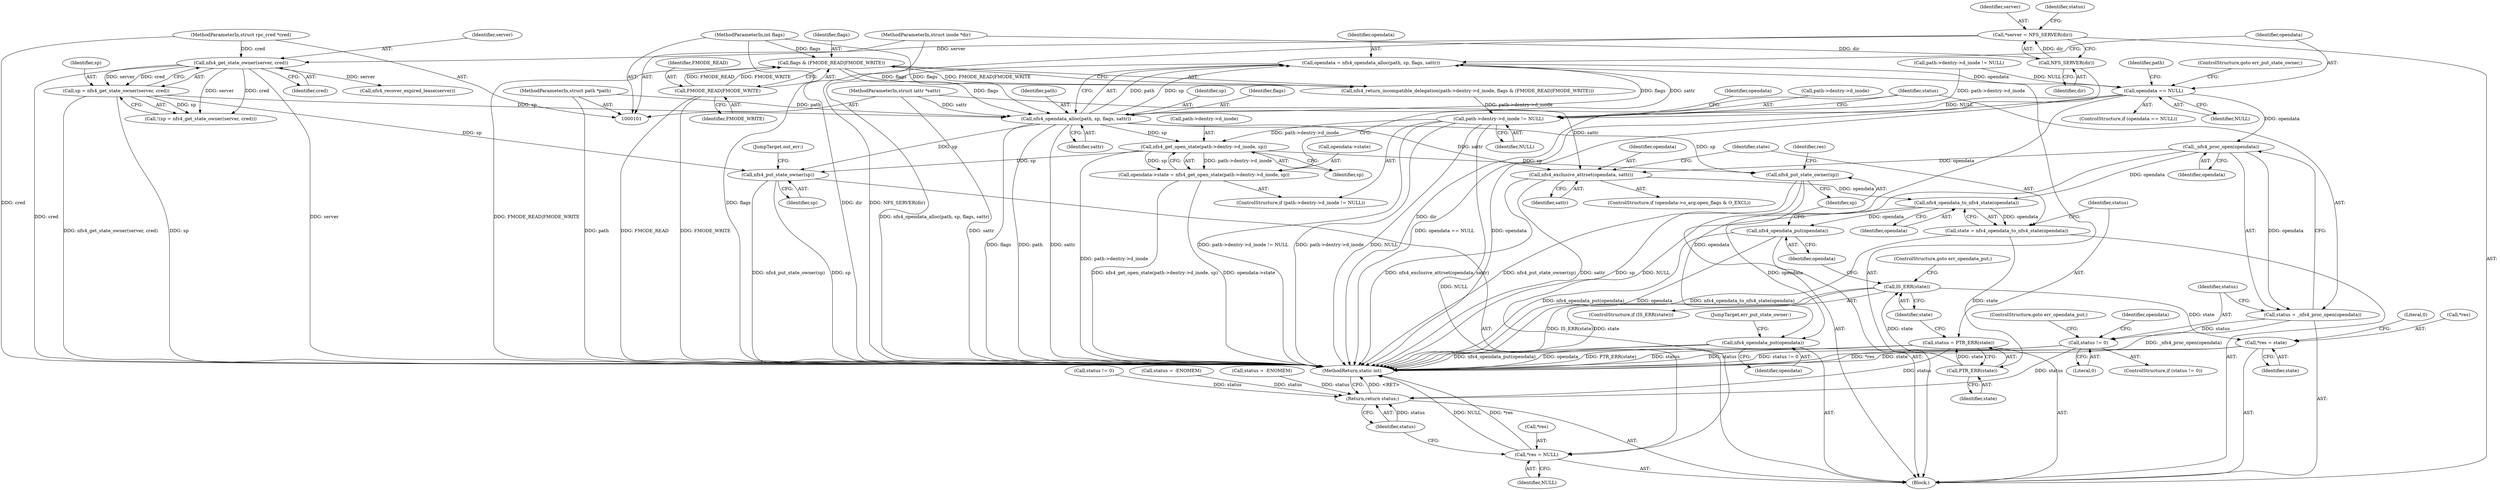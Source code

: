 digraph "1_linux_dc0b027dfadfcb8a5504f7d8052754bf8d501ab9_1@API" {
"1000168" [label="(Call,opendata = nfs4_opendata_alloc(path, sp, flags, sattr))"];
"1000170" [label="(Call,nfs4_opendata_alloc(path, sp, flags, sattr))"];
"1000103" [label="(MethodParameterIn,struct path *path)"];
"1000127" [label="(Call,sp = nfs4_get_state_owner(server, cred))"];
"1000129" [label="(Call,nfs4_get_state_owner(server, cred))"];
"1000115" [label="(Call,*server = NFS_SERVER(dir))"];
"1000117" [label="(Call,NFS_SERVER(dir))"];
"1000102" [label="(MethodParameterIn,struct inode *dir)"];
"1000106" [label="(MethodParameterIn,struct rpc_cred *cred)"];
"1000159" [label="(Call,flags & (FMODE_READ|FMODE_WRITE))"];
"1000104" [label="(MethodParameterIn,int flags)"];
"1000161" [label="(Call,FMODE_READ|FMODE_WRITE)"];
"1000105" [label="(MethodParameterIn,struct iattr *sattr)"];
"1000176" [label="(Call,opendata == NULL)"];
"1000181" [label="(Call,path->dentry->d_inode != NULL)"];
"1000192" [label="(Call,nfs4_get_open_state(path->dentry->d_inode, sp))"];
"1000188" [label="(Call,opendata->state = nfs4_get_open_state(path->dentry->d_inode, sp))"];
"1000233" [label="(Call,nfs4_put_state_owner(sp))"];
"1000245" [label="(Call,nfs4_put_state_owner(sp))"];
"1000248" [label="(Call,*res = NULL)"];
"1000201" [label="(Call,_nfs4_proc_open(opendata))"];
"1000199" [label="(Call,status = _nfs4_proc_open(opendata))"];
"1000204" [label="(Call,status != 0)"];
"1000252" [label="(Return,return status;)"];
"1000216" [label="(Call,nfs4_exclusive_attrset(opendata, sattr))"];
"1000221" [label="(Call,nfs4_opendata_to_nfs4_state(opendata))"];
"1000219" [label="(Call,state = nfs4_opendata_to_nfs4_state(opendata))"];
"1000225" [label="(Call,PTR_ERR(state))"];
"1000223" [label="(Call,status = PTR_ERR(state))"];
"1000228" [label="(Call,IS_ERR(state))"];
"1000235" [label="(Call,*res = state)"];
"1000231" [label="(Call,nfs4_opendata_put(opendata))"];
"1000242" [label="(Call,nfs4_opendata_put(opendata))"];
"1000219" [label="(Call,state = nfs4_opendata_to_nfs4_state(opendata))"];
"1000249" [label="(Call,*res)"];
"1000116" [label="(Identifier,server)"];
"1000245" [label="(Call,nfs4_put_state_owner(sp))"];
"1000163" [label="(Identifier,FMODE_WRITE)"];
"1000161" [label="(Call,FMODE_READ|FMODE_WRITE)"];
"1000176" [label="(Call,opendata == NULL)"];
"1000199" [label="(Call,status = _nfs4_proc_open(opendata))"];
"1000232" [label="(Identifier,opendata)"];
"1000179" [label="(ControlStructure,goto err_put_state_owner;)"];
"1000192" [label="(Call,nfs4_get_open_state(path->dentry->d_inode, sp))"];
"1000229" [label="(Identifier,state)"];
"1000254" [label="(MethodReturn,static int)"];
"1000230" [label="(ControlStructure,goto err_opendata_put;)"];
"1000172" [label="(Identifier,sp)"];
"1000222" [label="(Identifier,opendata)"];
"1000212" [label="(Identifier,opendata)"];
"1000228" [label="(Call,IS_ERR(state))"];
"1000118" [label="(Identifier,dir)"];
"1000104" [label="(MethodParameterIn,int flags)"];
"1000243" [label="(Identifier,opendata)"];
"1000127" [label="(Call,sp = nfs4_get_state_owner(server, cred))"];
"1000177" [label="(Identifier,opendata)"];
"1000203" [label="(ControlStructure,if (status != 0))"];
"1000170" [label="(Call,nfs4_opendata_alloc(path, sp, flags, sattr))"];
"1000236" [label="(Call,*res)"];
"1000205" [label="(Identifier,status)"];
"1000131" [label="(Identifier,cred)"];
"1000174" [label="(Identifier,sattr)"];
"1000164" [label="(Call,status = -ENOMEM)"];
"1000184" [label="(Identifier,path)"];
"1000190" [label="(Identifier,opendata)"];
"1000182" [label="(Call,path->dentry->d_inode)"];
"1000141" [label="(Call,status != 0)"];
"1000233" [label="(Call,nfs4_put_state_owner(sp))"];
"1000126" [label="(Call,!(sp = nfs4_get_state_owner(server, cred)))"];
"1000221" [label="(Call,nfs4_opendata_to_nfs4_state(opendata))"];
"1000207" [label="(ControlStructure,goto err_opendata_put;)"];
"1000235" [label="(Call,*res = state)"];
"1000244" [label="(JumpTarget,err_put_state_owner:)"];
"1000237" [label="(Identifier,res)"];
"1000231" [label="(Call,nfs4_opendata_put(opendata))"];
"1000117" [label="(Call,NFS_SERVER(dir))"];
"1000251" [label="(Identifier,NULL)"];
"1000160" [label="(Identifier,flags)"];
"1000217" [label="(Identifier,opendata)"];
"1000240" [label="(Literal,0)"];
"1000224" [label="(Identifier,status)"];
"1000138" [label="(Call,nfs4_recover_expired_lease(server))"];
"1000103" [label="(MethodParameterIn,struct path *path)"];
"1000129" [label="(Call,nfs4_get_state_owner(server, cred))"];
"1000128" [label="(Identifier,sp)"];
"1000225" [label="(Call,PTR_ERR(state))"];
"1000187" [label="(Identifier,NULL)"];
"1000115" [label="(Call,*server = NFS_SERVER(dir))"];
"1000201" [label="(Call,_nfs4_proc_open(opendata))"];
"1000122" [label="(Identifier,status)"];
"1000130" [label="(Identifier,server)"];
"1000169" [label="(Identifier,opendata)"];
"1000189" [label="(Call,opendata->state)"];
"1000247" [label="(JumpTarget,out_err:)"];
"1000168" [label="(Call,opendata = nfs4_opendata_alloc(path, sp, flags, sattr))"];
"1000188" [label="(Call,opendata->state = nfs4_get_open_state(path->dentry->d_inode, sp))"];
"1000181" [label="(Call,path->dentry->d_inode != NULL)"];
"1000200" [label="(Identifier,status)"];
"1000159" [label="(Call,flags & (FMODE_READ|FMODE_WRITE))"];
"1000206" [label="(Literal,0)"];
"1000121" [label="(Call,status = -ENOMEM)"];
"1000220" [label="(Identifier,state)"];
"1000153" [label="(Call,nfs4_return_incompatible_delegation(path->dentry->d_inode, flags & (FMODE_READ|FMODE_WRITE)))"];
"1000218" [label="(Identifier,sattr)"];
"1000180" [label="(ControlStructure,if (path->dentry->d_inode != NULL))"];
"1000223" [label="(Call,status = PTR_ERR(state))"];
"1000253" [label="(Identifier,status)"];
"1000234" [label="(Identifier,sp)"];
"1000202" [label="(Identifier,opendata)"];
"1000248" [label="(Call,*res = NULL)"];
"1000246" [label="(Identifier,sp)"];
"1000198" [label="(Identifier,sp)"];
"1000146" [label="(Call,path->dentry->d_inode != NULL)"];
"1000175" [label="(ControlStructure,if (opendata == NULL))"];
"1000162" [label="(Identifier,FMODE_READ)"];
"1000108" [label="(Block,)"];
"1000204" [label="(Call,status != 0)"];
"1000216" [label="(Call,nfs4_exclusive_attrset(opendata, sattr))"];
"1000242" [label="(Call,nfs4_opendata_put(opendata))"];
"1000102" [label="(MethodParameterIn,struct inode *dir)"];
"1000178" [label="(Identifier,NULL)"];
"1000173" [label="(Identifier,flags)"];
"1000208" [label="(ControlStructure,if (opendata->o_arg.open_flags & O_EXCL))"];
"1000238" [label="(Identifier,state)"];
"1000227" [label="(ControlStructure,if (IS_ERR(state)))"];
"1000105" [label="(MethodParameterIn,struct iattr *sattr)"];
"1000193" [label="(Call,path->dentry->d_inode)"];
"1000252" [label="(Return,return status;)"];
"1000106" [label="(MethodParameterIn,struct rpc_cred *cred)"];
"1000226" [label="(Identifier,state)"];
"1000171" [label="(Identifier,path)"];
"1000168" -> "1000108"  [label="AST: "];
"1000168" -> "1000170"  [label="CFG: "];
"1000169" -> "1000168"  [label="AST: "];
"1000170" -> "1000168"  [label="AST: "];
"1000177" -> "1000168"  [label="CFG: "];
"1000168" -> "1000254"  [label="DDG: nfs4_opendata_alloc(path, sp, flags, sattr)"];
"1000170" -> "1000168"  [label="DDG: path"];
"1000170" -> "1000168"  [label="DDG: sp"];
"1000170" -> "1000168"  [label="DDG: flags"];
"1000170" -> "1000168"  [label="DDG: sattr"];
"1000168" -> "1000176"  [label="DDG: opendata"];
"1000170" -> "1000174"  [label="CFG: "];
"1000171" -> "1000170"  [label="AST: "];
"1000172" -> "1000170"  [label="AST: "];
"1000173" -> "1000170"  [label="AST: "];
"1000174" -> "1000170"  [label="AST: "];
"1000170" -> "1000254"  [label="DDG: flags"];
"1000170" -> "1000254"  [label="DDG: path"];
"1000170" -> "1000254"  [label="DDG: sattr"];
"1000103" -> "1000170"  [label="DDG: path"];
"1000127" -> "1000170"  [label="DDG: sp"];
"1000159" -> "1000170"  [label="DDG: flags"];
"1000104" -> "1000170"  [label="DDG: flags"];
"1000105" -> "1000170"  [label="DDG: sattr"];
"1000170" -> "1000192"  [label="DDG: sp"];
"1000170" -> "1000216"  [label="DDG: sattr"];
"1000170" -> "1000233"  [label="DDG: sp"];
"1000170" -> "1000245"  [label="DDG: sp"];
"1000103" -> "1000101"  [label="AST: "];
"1000103" -> "1000254"  [label="DDG: path"];
"1000127" -> "1000126"  [label="AST: "];
"1000127" -> "1000129"  [label="CFG: "];
"1000128" -> "1000127"  [label="AST: "];
"1000129" -> "1000127"  [label="AST: "];
"1000126" -> "1000127"  [label="CFG: "];
"1000127" -> "1000254"  [label="DDG: nfs4_get_state_owner(server, cred)"];
"1000127" -> "1000254"  [label="DDG: sp"];
"1000127" -> "1000126"  [label="DDG: sp"];
"1000129" -> "1000127"  [label="DDG: server"];
"1000129" -> "1000127"  [label="DDG: cred"];
"1000127" -> "1000245"  [label="DDG: sp"];
"1000129" -> "1000131"  [label="CFG: "];
"1000130" -> "1000129"  [label="AST: "];
"1000131" -> "1000129"  [label="AST: "];
"1000129" -> "1000254"  [label="DDG: server"];
"1000129" -> "1000254"  [label="DDG: cred"];
"1000129" -> "1000126"  [label="DDG: server"];
"1000129" -> "1000126"  [label="DDG: cred"];
"1000115" -> "1000129"  [label="DDG: server"];
"1000106" -> "1000129"  [label="DDG: cred"];
"1000129" -> "1000138"  [label="DDG: server"];
"1000115" -> "1000108"  [label="AST: "];
"1000115" -> "1000117"  [label="CFG: "];
"1000116" -> "1000115"  [label="AST: "];
"1000117" -> "1000115"  [label="AST: "];
"1000122" -> "1000115"  [label="CFG: "];
"1000115" -> "1000254"  [label="DDG: NFS_SERVER(dir)"];
"1000117" -> "1000115"  [label="DDG: dir"];
"1000117" -> "1000118"  [label="CFG: "];
"1000118" -> "1000117"  [label="AST: "];
"1000117" -> "1000254"  [label="DDG: dir"];
"1000102" -> "1000117"  [label="DDG: dir"];
"1000102" -> "1000101"  [label="AST: "];
"1000102" -> "1000254"  [label="DDG: dir"];
"1000106" -> "1000101"  [label="AST: "];
"1000106" -> "1000254"  [label="DDG: cred"];
"1000159" -> "1000153"  [label="AST: "];
"1000159" -> "1000161"  [label="CFG: "];
"1000160" -> "1000159"  [label="AST: "];
"1000161" -> "1000159"  [label="AST: "];
"1000153" -> "1000159"  [label="CFG: "];
"1000159" -> "1000254"  [label="DDG: FMODE_READ|FMODE_WRITE"];
"1000159" -> "1000153"  [label="DDG: flags"];
"1000159" -> "1000153"  [label="DDG: FMODE_READ|FMODE_WRITE"];
"1000104" -> "1000159"  [label="DDG: flags"];
"1000161" -> "1000159"  [label="DDG: FMODE_READ"];
"1000161" -> "1000159"  [label="DDG: FMODE_WRITE"];
"1000104" -> "1000101"  [label="AST: "];
"1000104" -> "1000254"  [label="DDG: flags"];
"1000161" -> "1000163"  [label="CFG: "];
"1000162" -> "1000161"  [label="AST: "];
"1000163" -> "1000161"  [label="AST: "];
"1000161" -> "1000254"  [label="DDG: FMODE_WRITE"];
"1000161" -> "1000254"  [label="DDG: FMODE_READ"];
"1000105" -> "1000101"  [label="AST: "];
"1000105" -> "1000254"  [label="DDG: sattr"];
"1000105" -> "1000216"  [label="DDG: sattr"];
"1000176" -> "1000175"  [label="AST: "];
"1000176" -> "1000178"  [label="CFG: "];
"1000177" -> "1000176"  [label="AST: "];
"1000178" -> "1000176"  [label="AST: "];
"1000179" -> "1000176"  [label="CFG: "];
"1000184" -> "1000176"  [label="CFG: "];
"1000176" -> "1000254"  [label="DDG: opendata == NULL"];
"1000176" -> "1000254"  [label="DDG: opendata"];
"1000146" -> "1000176"  [label="DDG: NULL"];
"1000176" -> "1000181"  [label="DDG: NULL"];
"1000176" -> "1000201"  [label="DDG: opendata"];
"1000176" -> "1000248"  [label="DDG: NULL"];
"1000181" -> "1000180"  [label="AST: "];
"1000181" -> "1000187"  [label="CFG: "];
"1000182" -> "1000181"  [label="AST: "];
"1000187" -> "1000181"  [label="AST: "];
"1000190" -> "1000181"  [label="CFG: "];
"1000200" -> "1000181"  [label="CFG: "];
"1000181" -> "1000254"  [label="DDG: path->dentry->d_inode != NULL"];
"1000181" -> "1000254"  [label="DDG: path->dentry->d_inode"];
"1000181" -> "1000254"  [label="DDG: NULL"];
"1000153" -> "1000181"  [label="DDG: path->dentry->d_inode"];
"1000146" -> "1000181"  [label="DDG: path->dentry->d_inode"];
"1000181" -> "1000192"  [label="DDG: path->dentry->d_inode"];
"1000181" -> "1000248"  [label="DDG: NULL"];
"1000192" -> "1000188"  [label="AST: "];
"1000192" -> "1000198"  [label="CFG: "];
"1000193" -> "1000192"  [label="AST: "];
"1000198" -> "1000192"  [label="AST: "];
"1000188" -> "1000192"  [label="CFG: "];
"1000192" -> "1000254"  [label="DDG: path->dentry->d_inode"];
"1000192" -> "1000188"  [label="DDG: path->dentry->d_inode"];
"1000192" -> "1000188"  [label="DDG: sp"];
"1000192" -> "1000233"  [label="DDG: sp"];
"1000192" -> "1000245"  [label="DDG: sp"];
"1000188" -> "1000180"  [label="AST: "];
"1000189" -> "1000188"  [label="AST: "];
"1000200" -> "1000188"  [label="CFG: "];
"1000188" -> "1000254"  [label="DDG: opendata->state"];
"1000188" -> "1000254"  [label="DDG: nfs4_get_open_state(path->dentry->d_inode, sp)"];
"1000233" -> "1000108"  [label="AST: "];
"1000233" -> "1000234"  [label="CFG: "];
"1000234" -> "1000233"  [label="AST: "];
"1000237" -> "1000233"  [label="CFG: "];
"1000233" -> "1000254"  [label="DDG: nfs4_put_state_owner(sp)"];
"1000233" -> "1000254"  [label="DDG: sp"];
"1000245" -> "1000108"  [label="AST: "];
"1000245" -> "1000246"  [label="CFG: "];
"1000246" -> "1000245"  [label="AST: "];
"1000247" -> "1000245"  [label="CFG: "];
"1000245" -> "1000254"  [label="DDG: nfs4_put_state_owner(sp)"];
"1000245" -> "1000254"  [label="DDG: sp"];
"1000248" -> "1000108"  [label="AST: "];
"1000248" -> "1000251"  [label="CFG: "];
"1000249" -> "1000248"  [label="AST: "];
"1000251" -> "1000248"  [label="AST: "];
"1000253" -> "1000248"  [label="CFG: "];
"1000248" -> "1000254"  [label="DDG: NULL"];
"1000248" -> "1000254"  [label="DDG: *res"];
"1000201" -> "1000199"  [label="AST: "];
"1000201" -> "1000202"  [label="CFG: "];
"1000202" -> "1000201"  [label="AST: "];
"1000199" -> "1000201"  [label="CFG: "];
"1000201" -> "1000199"  [label="DDG: opendata"];
"1000201" -> "1000216"  [label="DDG: opendata"];
"1000201" -> "1000221"  [label="DDG: opendata"];
"1000201" -> "1000242"  [label="DDG: opendata"];
"1000199" -> "1000108"  [label="AST: "];
"1000200" -> "1000199"  [label="AST: "];
"1000205" -> "1000199"  [label="CFG: "];
"1000199" -> "1000254"  [label="DDG: _nfs4_proc_open(opendata)"];
"1000199" -> "1000204"  [label="DDG: status"];
"1000204" -> "1000203"  [label="AST: "];
"1000204" -> "1000206"  [label="CFG: "];
"1000205" -> "1000204"  [label="AST: "];
"1000206" -> "1000204"  [label="AST: "];
"1000207" -> "1000204"  [label="CFG: "];
"1000212" -> "1000204"  [label="CFG: "];
"1000204" -> "1000254"  [label="DDG: status"];
"1000204" -> "1000254"  [label="DDG: status != 0"];
"1000204" -> "1000252"  [label="DDG: status"];
"1000252" -> "1000108"  [label="AST: "];
"1000252" -> "1000253"  [label="CFG: "];
"1000253" -> "1000252"  [label="AST: "];
"1000254" -> "1000252"  [label="CFG: "];
"1000252" -> "1000254"  [label="DDG: <RET>"];
"1000253" -> "1000252"  [label="DDG: status"];
"1000141" -> "1000252"  [label="DDG: status"];
"1000121" -> "1000252"  [label="DDG: status"];
"1000223" -> "1000252"  [label="DDG: status"];
"1000164" -> "1000252"  [label="DDG: status"];
"1000216" -> "1000208"  [label="AST: "];
"1000216" -> "1000218"  [label="CFG: "];
"1000217" -> "1000216"  [label="AST: "];
"1000218" -> "1000216"  [label="AST: "];
"1000220" -> "1000216"  [label="CFG: "];
"1000216" -> "1000254"  [label="DDG: nfs4_exclusive_attrset(opendata, sattr)"];
"1000216" -> "1000254"  [label="DDG: sattr"];
"1000216" -> "1000221"  [label="DDG: opendata"];
"1000221" -> "1000219"  [label="AST: "];
"1000221" -> "1000222"  [label="CFG: "];
"1000222" -> "1000221"  [label="AST: "];
"1000219" -> "1000221"  [label="CFG: "];
"1000221" -> "1000219"  [label="DDG: opendata"];
"1000221" -> "1000231"  [label="DDG: opendata"];
"1000221" -> "1000242"  [label="DDG: opendata"];
"1000219" -> "1000108"  [label="AST: "];
"1000220" -> "1000219"  [label="AST: "];
"1000224" -> "1000219"  [label="CFG: "];
"1000219" -> "1000254"  [label="DDG: nfs4_opendata_to_nfs4_state(opendata)"];
"1000219" -> "1000225"  [label="DDG: state"];
"1000225" -> "1000223"  [label="AST: "];
"1000225" -> "1000226"  [label="CFG: "];
"1000226" -> "1000225"  [label="AST: "];
"1000223" -> "1000225"  [label="CFG: "];
"1000225" -> "1000223"  [label="DDG: state"];
"1000225" -> "1000228"  [label="DDG: state"];
"1000223" -> "1000108"  [label="AST: "];
"1000224" -> "1000223"  [label="AST: "];
"1000229" -> "1000223"  [label="CFG: "];
"1000223" -> "1000254"  [label="DDG: PTR_ERR(state)"];
"1000223" -> "1000254"  [label="DDG: status"];
"1000228" -> "1000227"  [label="AST: "];
"1000228" -> "1000229"  [label="CFG: "];
"1000229" -> "1000228"  [label="AST: "];
"1000230" -> "1000228"  [label="CFG: "];
"1000232" -> "1000228"  [label="CFG: "];
"1000228" -> "1000254"  [label="DDG: IS_ERR(state)"];
"1000228" -> "1000254"  [label="DDG: state"];
"1000228" -> "1000235"  [label="DDG: state"];
"1000235" -> "1000108"  [label="AST: "];
"1000235" -> "1000238"  [label="CFG: "];
"1000236" -> "1000235"  [label="AST: "];
"1000238" -> "1000235"  [label="AST: "];
"1000240" -> "1000235"  [label="CFG: "];
"1000235" -> "1000254"  [label="DDG: *res"];
"1000235" -> "1000254"  [label="DDG: state"];
"1000231" -> "1000108"  [label="AST: "];
"1000231" -> "1000232"  [label="CFG: "];
"1000232" -> "1000231"  [label="AST: "];
"1000234" -> "1000231"  [label="CFG: "];
"1000231" -> "1000254"  [label="DDG: nfs4_opendata_put(opendata)"];
"1000231" -> "1000254"  [label="DDG: opendata"];
"1000242" -> "1000108"  [label="AST: "];
"1000242" -> "1000243"  [label="CFG: "];
"1000243" -> "1000242"  [label="AST: "];
"1000244" -> "1000242"  [label="CFG: "];
"1000242" -> "1000254"  [label="DDG: nfs4_opendata_put(opendata)"];
"1000242" -> "1000254"  [label="DDG: opendata"];
}
